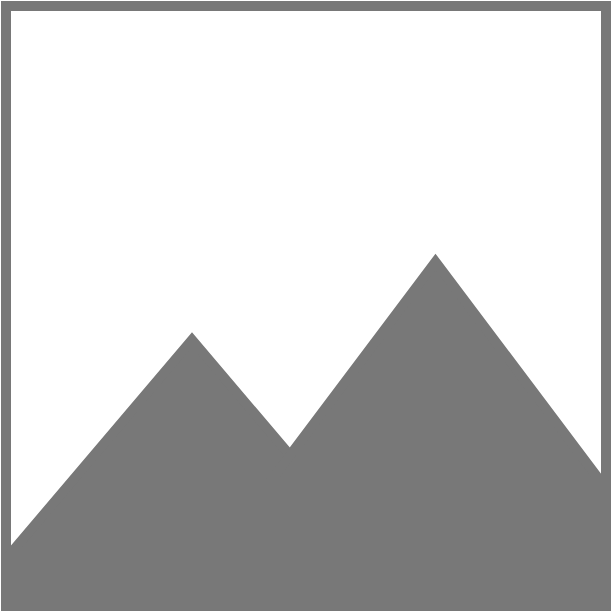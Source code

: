 <mxfile version="20.8.16" type="device"><diagram name="Seite-1" id="xKORPdcYrr_357-7m2la"><mxGraphModel dx="1059" dy="660" grid="1" gridSize="10" guides="1" tooltips="1" connect="1" arrows="1" fold="1" page="1" pageScale="1" pageWidth="2080" pageHeight="1300" math="0" shadow="0"><root><mxCell id="0"/><mxCell id="1" value="Rahmen" style="" parent="0"/><mxCell id="z57xMRYAebtDcLVC9KMf-1" value="" style="whiteSpace=wrap;html=1;aspect=fixed;fillColor=none;strokeColor=#787878;strokeWidth=5;movable=1;resizable=1;rotatable=1;deletable=1;editable=1;connectable=1;" vertex="1" parent="1"><mxGeometry x="160" y="80" width="300" height="300" as="geometry"/></mxCell><mxCell id="z57xMRYAebtDcLVC9KMf-11" value="Berge" parent="0"/><mxCell id="z57xMRYAebtDcLVC9KMf-12" value="" style="triangle;whiteSpace=wrap;html=1;sketch=0;strokeColor=#787878;strokeWidth=5;fontFamily=Helvetica;fontSize=11;fontColor=default;fillColor=#787878;rotation=-90;gradientColor=none;" vertex="1" parent="z57xMRYAebtDcLVC9KMf-11"><mxGeometry x="200" y="210" width="106" height="180" as="geometry"/></mxCell><mxCell id="z57xMRYAebtDcLVC9KMf-13" value="" style="triangle;whiteSpace=wrap;html=1;sketch=0;strokeColor=#787878;strokeWidth=5;fontFamily=Helvetica;fontSize=11;fontColor=default;fillColor=#787878;rotation=-90;gradientColor=none;" vertex="1" parent="z57xMRYAebtDcLVC9KMf-11"><mxGeometry x="319.75" y="180.25" width="110" height="165.5" as="geometry"/></mxCell><mxCell id="z57xMRYAebtDcLVC9KMf-14" value="" style="rounded=0;whiteSpace=wrap;html=1;sketch=0;strokeColor=#787878;strokeWidth=5;fontFamily=Helvetica;fontSize=11;fontColor=default;fillColor=#787878;gradientColor=none;" vertex="1" parent="z57xMRYAebtDcLVC9KMf-11"><mxGeometry x="200" y="320" width="260" height="60" as="geometry"/></mxCell><mxCell id="z57xMRYAebtDcLVC9KMf-15" value="" style="rounded=0;whiteSpace=wrap;html=1;sketch=0;strokeColor=#787878;strokeWidth=5;fontFamily=Helvetica;fontSize=11;fontColor=default;fillColor=#787878;gradientColor=none;" vertex="1" parent="z57xMRYAebtDcLVC9KMf-11"><mxGeometry x="160" y="356" width="50" height="23" as="geometry"/></mxCell></root></mxGraphModel></diagram></mxfile>
